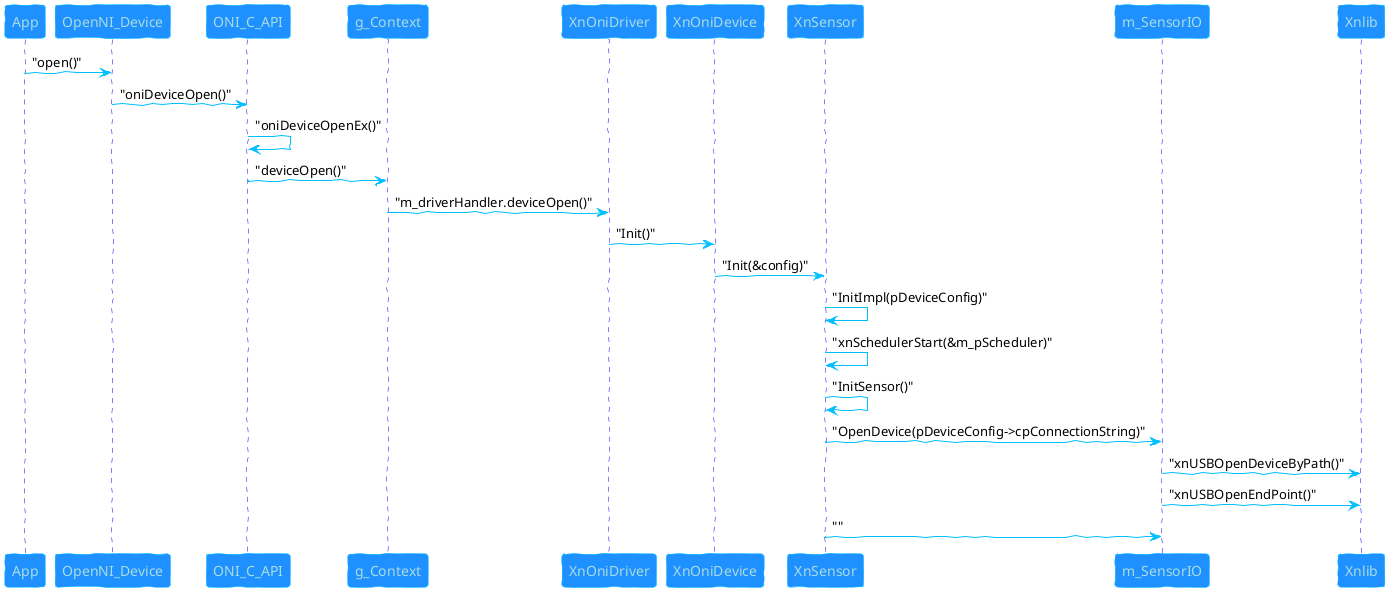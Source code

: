 @startuml

skinparam backfroundColor #EEEBDC
skinparam handwritten true

skinparam sequence {

    ArrowColor DeepSkyBlue
    ActorBorderColor blue
    LifeLineBorderColor blue
    LifeLineBackgroundColor #A9DCDF

    ParticipantBorderColor DeepSkyBlue
    ParticipantBackgroundColor DodgerBlue
    ParticipantFontName Aapex
    ParticipantFontColor #A9DCDF

    ActorBackgroundColor aqua
    ActorFontColor DeepSkyBlue
    ActorFontSize 17
    ActorFontName Aapex
}
App->OpenNI_Device:"open()"
OpenNI_Device->ONI_C_API:"oniDeviceOpen()"
ONI_C_API ->ONI_C_API:"oniDeviceOpenEx()"
ONI_C_API->g_Context:"deviceOpen()"
g_Context->XnOniDriver:"m_driverHandler.deviceOpen()"
XnOniDriver->XnOniDevice:"Init()"
XnOniDevice->XnSensor:"Init(&config)"
XnSensor->XnSensor:"InitImpl(pDeviceConfig)"
XnSensor->XnSensor:"xnSchedulerStart(&m_pScheduler)"
XnSensor->XnSensor:"InitSensor()"
XnSensor->m_SensorIO:"OpenDevice(pDeviceConfig->cpConnectionString)"
m_SensorIO->Xnlib:"xnUSBOpenDeviceByPath()"
m_SensorIO->Xnlib:"xnUSBOpenEndPoint()"
XnSensor->m_SensorIO:""

@enduml
